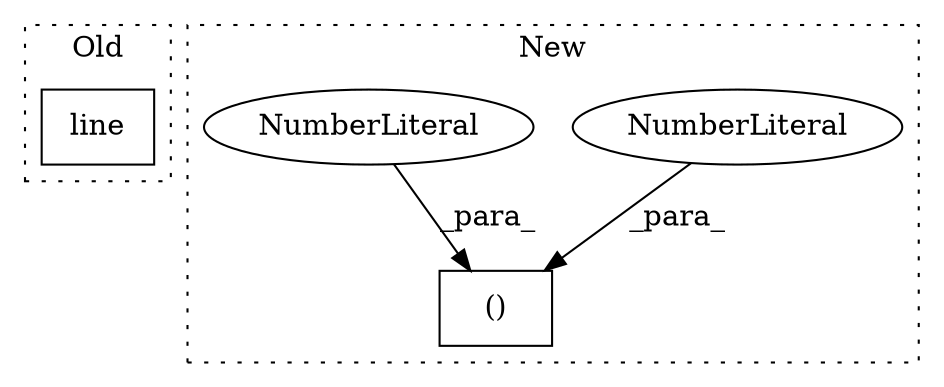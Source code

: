 digraph G {
subgraph cluster0 {
1 [label="line" a="32" s="2649,2708" l="5,1" shape="box"];
label = "Old";
style="dotted";
}
subgraph cluster1 {
2 [label="()" a="106" s="2821" l="19" shape="box"];
3 [label="NumberLiteral" a="34" s="2837" l="3" shape="ellipse"];
4 [label="NumberLiteral" a="34" s="2821" l="3" shape="ellipse"];
label = "New";
style="dotted";
}
3 -> 2 [label="_para_"];
4 -> 2 [label="_para_"];
}